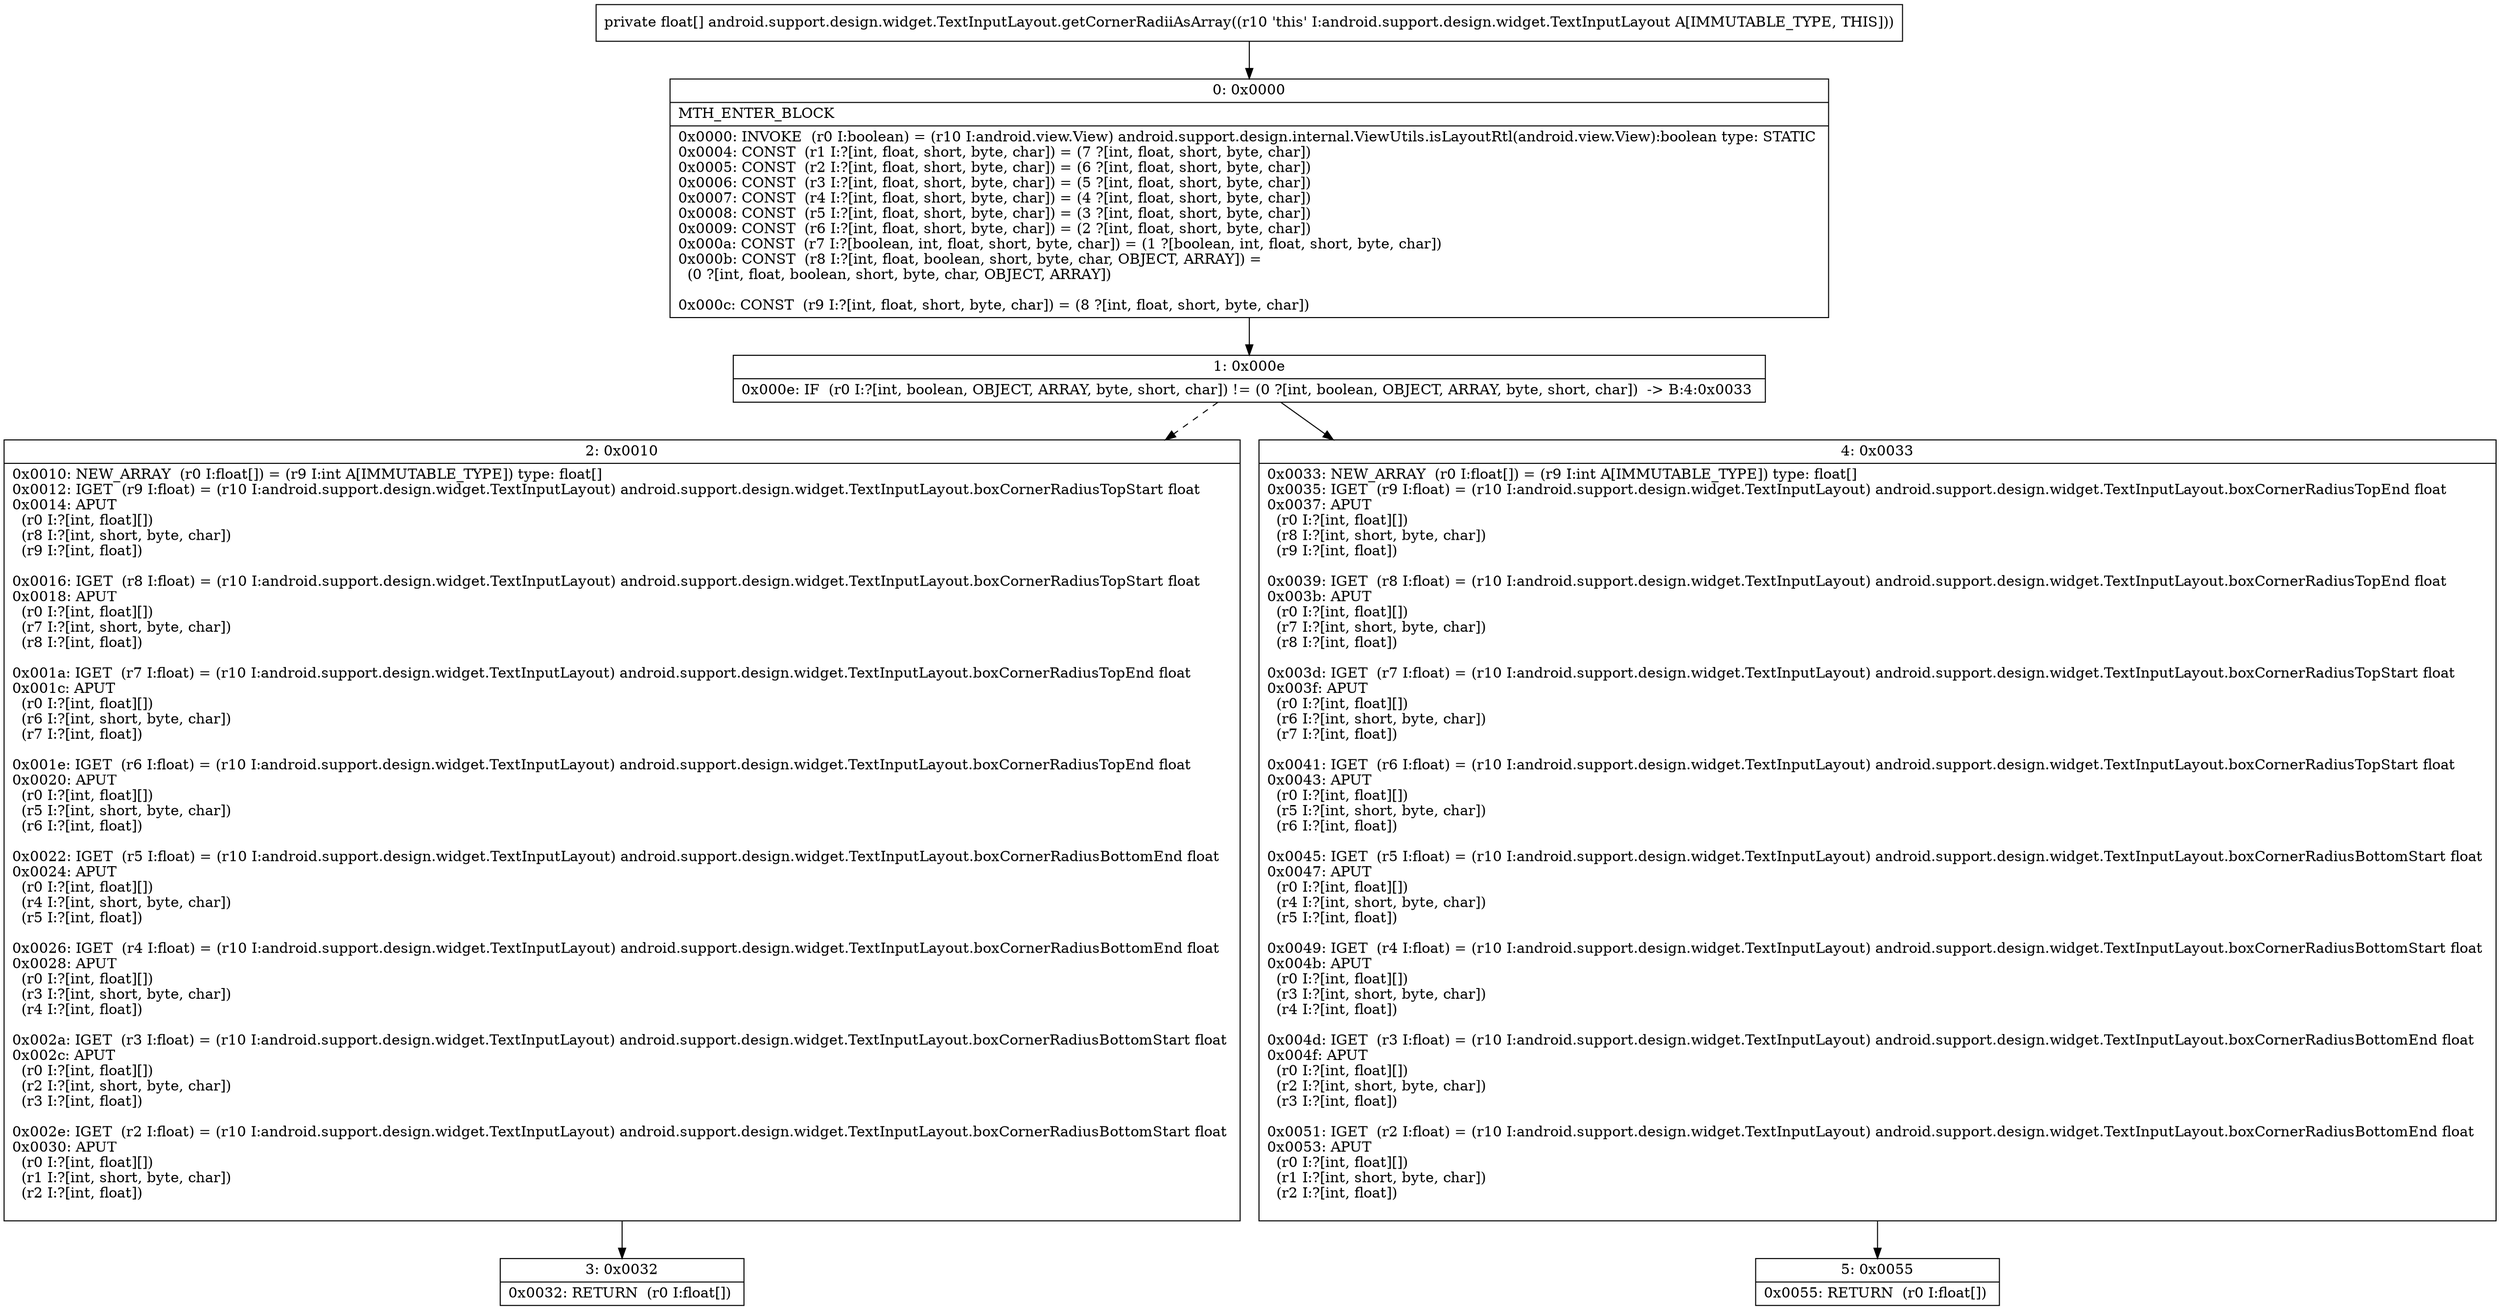 digraph "CFG forandroid.support.design.widget.TextInputLayout.getCornerRadiiAsArray()[F" {
Node_0 [shape=record,label="{0\:\ 0x0000|MTH_ENTER_BLOCK\l|0x0000: INVOKE  (r0 I:boolean) = (r10 I:android.view.View) android.support.design.internal.ViewUtils.isLayoutRtl(android.view.View):boolean type: STATIC \l0x0004: CONST  (r1 I:?[int, float, short, byte, char]) = (7 ?[int, float, short, byte, char]) \l0x0005: CONST  (r2 I:?[int, float, short, byte, char]) = (6 ?[int, float, short, byte, char]) \l0x0006: CONST  (r3 I:?[int, float, short, byte, char]) = (5 ?[int, float, short, byte, char]) \l0x0007: CONST  (r4 I:?[int, float, short, byte, char]) = (4 ?[int, float, short, byte, char]) \l0x0008: CONST  (r5 I:?[int, float, short, byte, char]) = (3 ?[int, float, short, byte, char]) \l0x0009: CONST  (r6 I:?[int, float, short, byte, char]) = (2 ?[int, float, short, byte, char]) \l0x000a: CONST  (r7 I:?[boolean, int, float, short, byte, char]) = (1 ?[boolean, int, float, short, byte, char]) \l0x000b: CONST  (r8 I:?[int, float, boolean, short, byte, char, OBJECT, ARRAY]) = \l  (0 ?[int, float, boolean, short, byte, char, OBJECT, ARRAY])\l \l0x000c: CONST  (r9 I:?[int, float, short, byte, char]) = (8 ?[int, float, short, byte, char]) \l}"];
Node_1 [shape=record,label="{1\:\ 0x000e|0x000e: IF  (r0 I:?[int, boolean, OBJECT, ARRAY, byte, short, char]) != (0 ?[int, boolean, OBJECT, ARRAY, byte, short, char])  \-\> B:4:0x0033 \l}"];
Node_2 [shape=record,label="{2\:\ 0x0010|0x0010: NEW_ARRAY  (r0 I:float[]) = (r9 I:int A[IMMUTABLE_TYPE]) type: float[] \l0x0012: IGET  (r9 I:float) = (r10 I:android.support.design.widget.TextInputLayout) android.support.design.widget.TextInputLayout.boxCornerRadiusTopStart float \l0x0014: APUT  \l  (r0 I:?[int, float][])\l  (r8 I:?[int, short, byte, char])\l  (r9 I:?[int, float])\l \l0x0016: IGET  (r8 I:float) = (r10 I:android.support.design.widget.TextInputLayout) android.support.design.widget.TextInputLayout.boxCornerRadiusTopStart float \l0x0018: APUT  \l  (r0 I:?[int, float][])\l  (r7 I:?[int, short, byte, char])\l  (r8 I:?[int, float])\l \l0x001a: IGET  (r7 I:float) = (r10 I:android.support.design.widget.TextInputLayout) android.support.design.widget.TextInputLayout.boxCornerRadiusTopEnd float \l0x001c: APUT  \l  (r0 I:?[int, float][])\l  (r6 I:?[int, short, byte, char])\l  (r7 I:?[int, float])\l \l0x001e: IGET  (r6 I:float) = (r10 I:android.support.design.widget.TextInputLayout) android.support.design.widget.TextInputLayout.boxCornerRadiusTopEnd float \l0x0020: APUT  \l  (r0 I:?[int, float][])\l  (r5 I:?[int, short, byte, char])\l  (r6 I:?[int, float])\l \l0x0022: IGET  (r5 I:float) = (r10 I:android.support.design.widget.TextInputLayout) android.support.design.widget.TextInputLayout.boxCornerRadiusBottomEnd float \l0x0024: APUT  \l  (r0 I:?[int, float][])\l  (r4 I:?[int, short, byte, char])\l  (r5 I:?[int, float])\l \l0x0026: IGET  (r4 I:float) = (r10 I:android.support.design.widget.TextInputLayout) android.support.design.widget.TextInputLayout.boxCornerRadiusBottomEnd float \l0x0028: APUT  \l  (r0 I:?[int, float][])\l  (r3 I:?[int, short, byte, char])\l  (r4 I:?[int, float])\l \l0x002a: IGET  (r3 I:float) = (r10 I:android.support.design.widget.TextInputLayout) android.support.design.widget.TextInputLayout.boxCornerRadiusBottomStart float \l0x002c: APUT  \l  (r0 I:?[int, float][])\l  (r2 I:?[int, short, byte, char])\l  (r3 I:?[int, float])\l \l0x002e: IGET  (r2 I:float) = (r10 I:android.support.design.widget.TextInputLayout) android.support.design.widget.TextInputLayout.boxCornerRadiusBottomStart float \l0x0030: APUT  \l  (r0 I:?[int, float][])\l  (r1 I:?[int, short, byte, char])\l  (r2 I:?[int, float])\l \l}"];
Node_3 [shape=record,label="{3\:\ 0x0032|0x0032: RETURN  (r0 I:float[]) \l}"];
Node_4 [shape=record,label="{4\:\ 0x0033|0x0033: NEW_ARRAY  (r0 I:float[]) = (r9 I:int A[IMMUTABLE_TYPE]) type: float[] \l0x0035: IGET  (r9 I:float) = (r10 I:android.support.design.widget.TextInputLayout) android.support.design.widget.TextInputLayout.boxCornerRadiusTopEnd float \l0x0037: APUT  \l  (r0 I:?[int, float][])\l  (r8 I:?[int, short, byte, char])\l  (r9 I:?[int, float])\l \l0x0039: IGET  (r8 I:float) = (r10 I:android.support.design.widget.TextInputLayout) android.support.design.widget.TextInputLayout.boxCornerRadiusTopEnd float \l0x003b: APUT  \l  (r0 I:?[int, float][])\l  (r7 I:?[int, short, byte, char])\l  (r8 I:?[int, float])\l \l0x003d: IGET  (r7 I:float) = (r10 I:android.support.design.widget.TextInputLayout) android.support.design.widget.TextInputLayout.boxCornerRadiusTopStart float \l0x003f: APUT  \l  (r0 I:?[int, float][])\l  (r6 I:?[int, short, byte, char])\l  (r7 I:?[int, float])\l \l0x0041: IGET  (r6 I:float) = (r10 I:android.support.design.widget.TextInputLayout) android.support.design.widget.TextInputLayout.boxCornerRadiusTopStart float \l0x0043: APUT  \l  (r0 I:?[int, float][])\l  (r5 I:?[int, short, byte, char])\l  (r6 I:?[int, float])\l \l0x0045: IGET  (r5 I:float) = (r10 I:android.support.design.widget.TextInputLayout) android.support.design.widget.TextInputLayout.boxCornerRadiusBottomStart float \l0x0047: APUT  \l  (r0 I:?[int, float][])\l  (r4 I:?[int, short, byte, char])\l  (r5 I:?[int, float])\l \l0x0049: IGET  (r4 I:float) = (r10 I:android.support.design.widget.TextInputLayout) android.support.design.widget.TextInputLayout.boxCornerRadiusBottomStart float \l0x004b: APUT  \l  (r0 I:?[int, float][])\l  (r3 I:?[int, short, byte, char])\l  (r4 I:?[int, float])\l \l0x004d: IGET  (r3 I:float) = (r10 I:android.support.design.widget.TextInputLayout) android.support.design.widget.TextInputLayout.boxCornerRadiusBottomEnd float \l0x004f: APUT  \l  (r0 I:?[int, float][])\l  (r2 I:?[int, short, byte, char])\l  (r3 I:?[int, float])\l \l0x0051: IGET  (r2 I:float) = (r10 I:android.support.design.widget.TextInputLayout) android.support.design.widget.TextInputLayout.boxCornerRadiusBottomEnd float \l0x0053: APUT  \l  (r0 I:?[int, float][])\l  (r1 I:?[int, short, byte, char])\l  (r2 I:?[int, float])\l \l}"];
Node_5 [shape=record,label="{5\:\ 0x0055|0x0055: RETURN  (r0 I:float[]) \l}"];
MethodNode[shape=record,label="{private float[] android.support.design.widget.TextInputLayout.getCornerRadiiAsArray((r10 'this' I:android.support.design.widget.TextInputLayout A[IMMUTABLE_TYPE, THIS])) }"];
MethodNode -> Node_0;
Node_0 -> Node_1;
Node_1 -> Node_2[style=dashed];
Node_1 -> Node_4;
Node_2 -> Node_3;
Node_4 -> Node_5;
}

